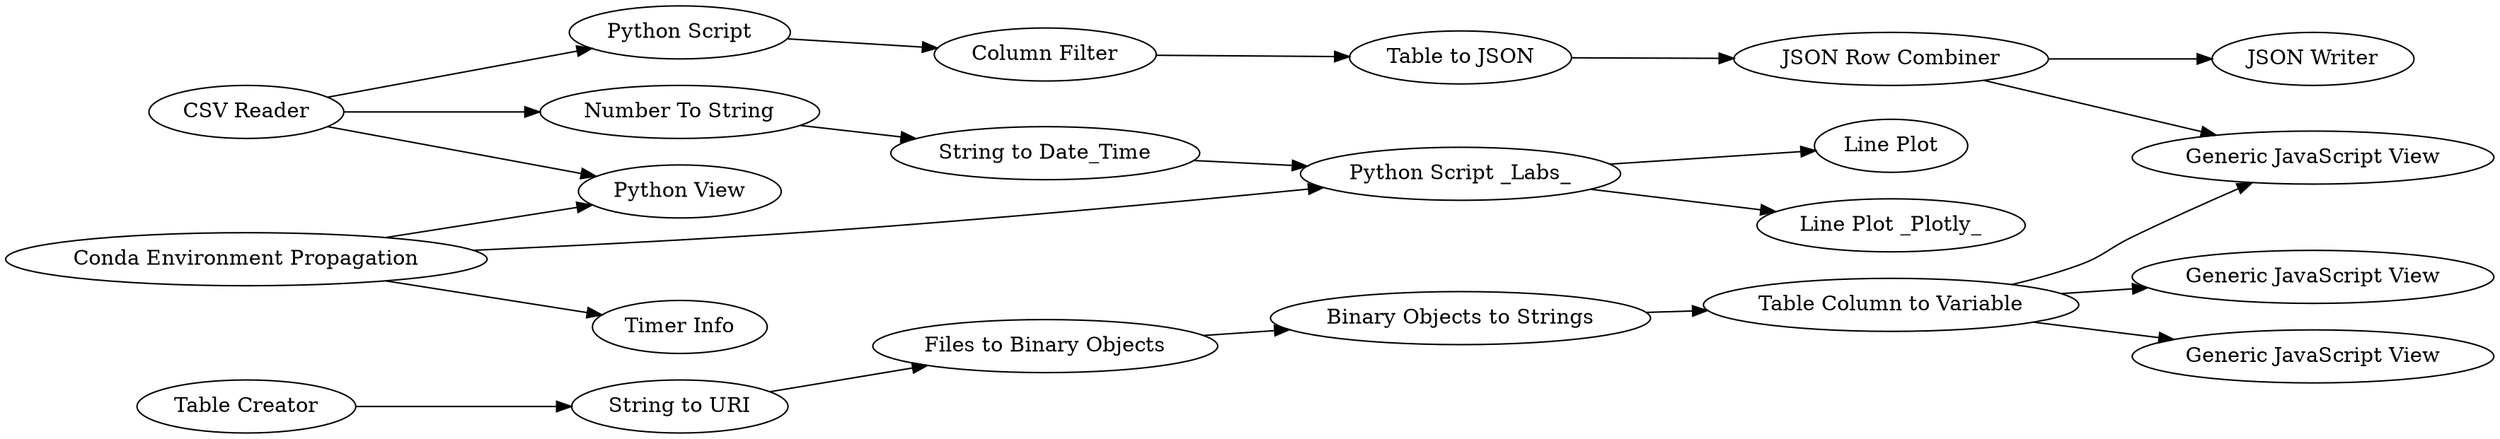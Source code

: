 digraph {
	17413 -> 22
	18 -> 17419
	32 -> 4
	17413 -> 134
	17396 -> 17398
	24 -> 17396
	18 -> 17420
	34 -> 38
	8 -> 31
	8 -> 4
	32 -> 35
	17398 -> 17413
	32 -> 17422
	14 -> 18
	17416 -> 14
	17413 -> 17419
	17399 -> 24
	38 -> 33
	8 -> 38
	38 -> 146
	35 -> 34
	17422 -> 17416
	17416 [label="Column Filter"]
	18 [label="JSON Row Combiner"]
	17420 [label="JSON Writer"]
	17413 [label="Table Column to Variable"]
	8 [label="Conda Environment Propagation"]
	17422 [label="Python Script"]
	24 [label="String to URI"]
	31 [label="Timer Info"]
	146 [label="Line Plot"]
	17396 [label="Files to Binary Objects"]
	22 [label="Generic JavaScript View"]
	4 [label="Python View"]
	17399 [label="Table Creator"]
	14 [label="Table to JSON"]
	134 [label="Generic JavaScript View"]
	38 [label="Python Script _Labs_"]
	17419 [label="Generic JavaScript View"]
	35 [label="Number To String"]
	34 [label="String to Date_Time"]
	17398 [label="Binary Objects to Strings"]
	33 [label="Line Plot _Plotly_"]
	32 [label="CSV Reader"]
	rankdir=LR
}
